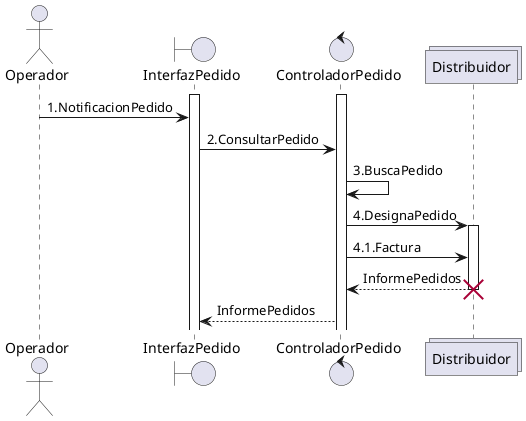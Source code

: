 @startuml

actor Operador 
boundary InterfazPedido
control ControladorPedido
collections Distribuidor 
activate InterfazPedido
activate ControladorPedido


Operador -> InterfazPedido : 1.NotificacionPedido
InterfazPedido -> ControladorPedido : 2.ConsultarPedido
ControladorPedido -> ControladorPedido : 3.BuscaPedido
ControladorPedido -> Distribuidor : 4.DesignaPedido

activate Distribuidor

ControladorPedido -> Distribuidor : 4.1.Factura
Distribuidor --> ControladorPedido : InformePedidos

destroy Distribuidor  

ControladorPedido --> InterfazPedido : InformePedidos

@enduml

